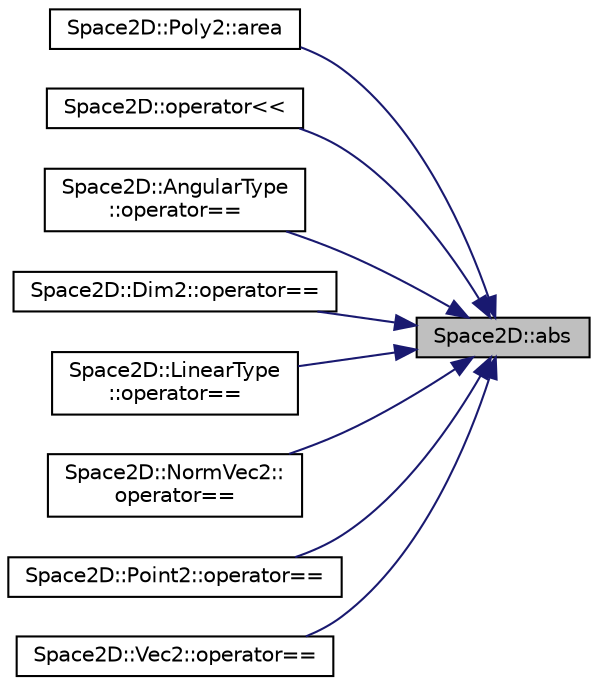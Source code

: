 digraph "Space2D::abs"
{
 // INTERACTIVE_SVG=YES
 // LATEX_PDF_SIZE
  edge [fontname="Helvetica",fontsize="10",labelfontname="Helvetica",labelfontsize="10"];
  node [fontname="Helvetica",fontsize="10",shape=record];
  rankdir="RL";
  Node1 [label="Space2D::abs",height=0.2,width=0.4,color="black", fillcolor="grey75", style="filled", fontcolor="black",tooltip=" "];
  Node1 -> Node2 [dir="back",color="midnightblue",fontsize="10",style="solid",fontname="Helvetica"];
  Node2 [label="Space2D::Poly2::area",height=0.2,width=0.4,color="black", fillcolor="white", style="filled",URL="$class_space2_d_1_1_poly2.html#a2282cd22df36f6c1a427913402800256",tooltip=" "];
  Node1 -> Node3 [dir="back",color="midnightblue",fontsize="10",style="solid",fontname="Helvetica"];
  Node3 [label="Space2D::operator\<\<",height=0.2,width=0.4,color="black", fillcolor="white", style="filled",URL="$namespace_space2_d.html#a46002769624cd01bf05e4c47cfe9e819",tooltip=" "];
  Node1 -> Node4 [dir="back",color="midnightblue",fontsize="10",style="solid",fontname="Helvetica"];
  Node4 [label="Space2D::AngularType\l::operator==",height=0.2,width=0.4,color="black", fillcolor="white", style="filled",URL="$class_space2_d_1_1_angular_type.html#a78968b5c2755944e942895b3cff8b0fd",tooltip=" "];
  Node1 -> Node5 [dir="back",color="midnightblue",fontsize="10",style="solid",fontname="Helvetica"];
  Node5 [label="Space2D::Dim2::operator==",height=0.2,width=0.4,color="black", fillcolor="white", style="filled",URL="$class_space2_d_1_1_dim2.html#af19927772e52259356bc835a28976fee",tooltip=" "];
  Node1 -> Node6 [dir="back",color="midnightblue",fontsize="10",style="solid",fontname="Helvetica"];
  Node6 [label="Space2D::LinearType\l::operator==",height=0.2,width=0.4,color="black", fillcolor="white", style="filled",URL="$class_space2_d_1_1_linear_type.html#a86f8337068bff76861a9cd404b816663",tooltip=" "];
  Node1 -> Node7 [dir="back",color="midnightblue",fontsize="10",style="solid",fontname="Helvetica"];
  Node7 [label="Space2D::NormVec2::\loperator==",height=0.2,width=0.4,color="black", fillcolor="white", style="filled",URL="$class_space2_d_1_1_norm_vec2.html#ae76aa6c112113ffc422b18709293eecd",tooltip=" "];
  Node1 -> Node8 [dir="back",color="midnightblue",fontsize="10",style="solid",fontname="Helvetica"];
  Node8 [label="Space2D::Point2::operator==",height=0.2,width=0.4,color="black", fillcolor="white", style="filled",URL="$class_space2_d_1_1_point2.html#aee5f1e3812b5e66260291b541034f4bf",tooltip=" "];
  Node1 -> Node9 [dir="back",color="midnightblue",fontsize="10",style="solid",fontname="Helvetica"];
  Node9 [label="Space2D::Vec2::operator==",height=0.2,width=0.4,color="black", fillcolor="white", style="filled",URL="$class_space2_d_1_1_vec2.html#a7e112fdfd67ec4abeb5b55d4e2e4c3d4",tooltip="Equality operator for Vec2."];
}
